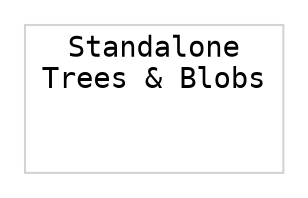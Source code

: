digraph {
	graph [bgcolor=white dpi=None rankdir=TB]
	node [fontname=Courier height=0.02 margin="0.01,0.01" shape=box style=filled width=0.02]
	edge [arrowsize=0.5 color=gray10]
	subgraph cluster_standalone {
		edge [style=invis]
		color=lightgrey fontname=Courier label="Standalone\nTrees & Blobs"
		"node" [style=invis]
	}
}
